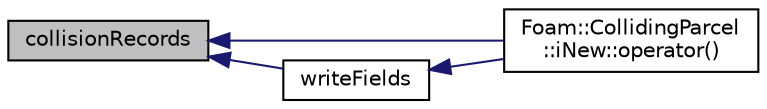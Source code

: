 digraph "collisionRecords"
{
  bgcolor="transparent";
  edge [fontname="Helvetica",fontsize="10",labelfontname="Helvetica",labelfontsize="10"];
  node [fontname="Helvetica",fontsize="10",shape=record];
  rankdir="LR";
  Node88 [label="collisionRecords",height=0.2,width=0.4,color="black", fillcolor="grey75", style="filled", fontcolor="black"];
  Node88 -> Node89 [dir="back",color="midnightblue",fontsize="10",style="solid",fontname="Helvetica"];
  Node89 [label="Foam::CollidingParcel\l::iNew::operator()",height=0.2,width=0.4,color="black",URL="$a24989.html#a5310d7079372ff5b2c6ce6ad8f213b41"];
  Node88 -> Node90 [dir="back",color="midnightblue",fontsize="10",style="solid",fontname="Helvetica"];
  Node90 [label="writeFields",height=0.2,width=0.4,color="black",URL="$a24981.html#a906eddb9c2a5710c531a5a57276cc18e",tooltip="Write. "];
  Node90 -> Node89 [dir="back",color="midnightblue",fontsize="10",style="solid",fontname="Helvetica"];
}
